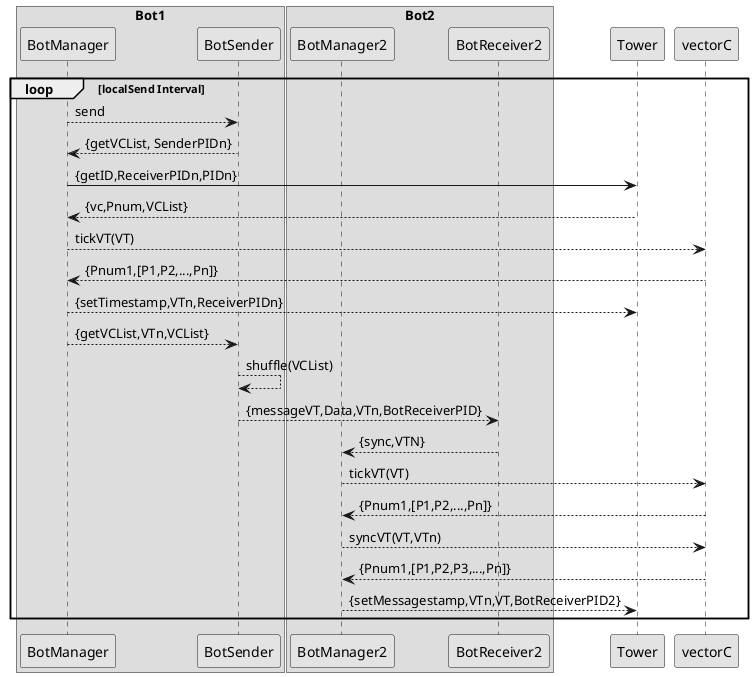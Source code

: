 @startuml
skinparam monochrome true

box Bot1
participant BotManager
participant BotSender
end box

box Bot2
participant BotManager2
participant BotReceiver2
end box
participant Tower
participant vectorC

loop localSend Interval
'tick
BotManager --> BotSender : send

BotSender --> BotManager : {getVCList, SenderPIDn}
'manager
' getIDFromTower
BotManager -> Tower : {getID,ReceiverPIDn,PIDn}
Tower --> BotManager : {vc,Pnum,VCList}
' tick
BotManager --> vectorC : tickVT(VT)
vectorC --> BotManager : {Pnum1,[P1,P2,...,Pn]}
' setTimestamp
BotManager --> Tower : {setTimestamp,VTn,ReceiverPIDn}
' Rückantwort an Sender
BotManager --> BotSender : {getVCList,VTn,VCList}
'Sender
' shuffle vclist
BotSender --> BotSender : shuffle(VCList)
' messageVT an BotReceiver2
BotSender --> BotReceiver2 : {messageVT,Data,VTn,BotReceiverPID}
'Receiver
' sync an Manager
BotReceiver2 --> BotManager2 : {sync,VTN}
'Manager
' tick
BotManager2 --> vectorC : tickVT(VT)
vectorC --> BotManager2 : {Pnum1,[P1,P2,...,Pn]}
' syncVT
BotManager2 --> vectorC : syncVT(VT,VTn)
vectorC --> BotManager2 : {Pnum1,[P1,P2,P3,...,Pn]}
' setMessagestamp an Tower
BotManager2 --> Tower : {setMessagestamp,VTn,VT,BotReceiverPID2}
end

@enduml
